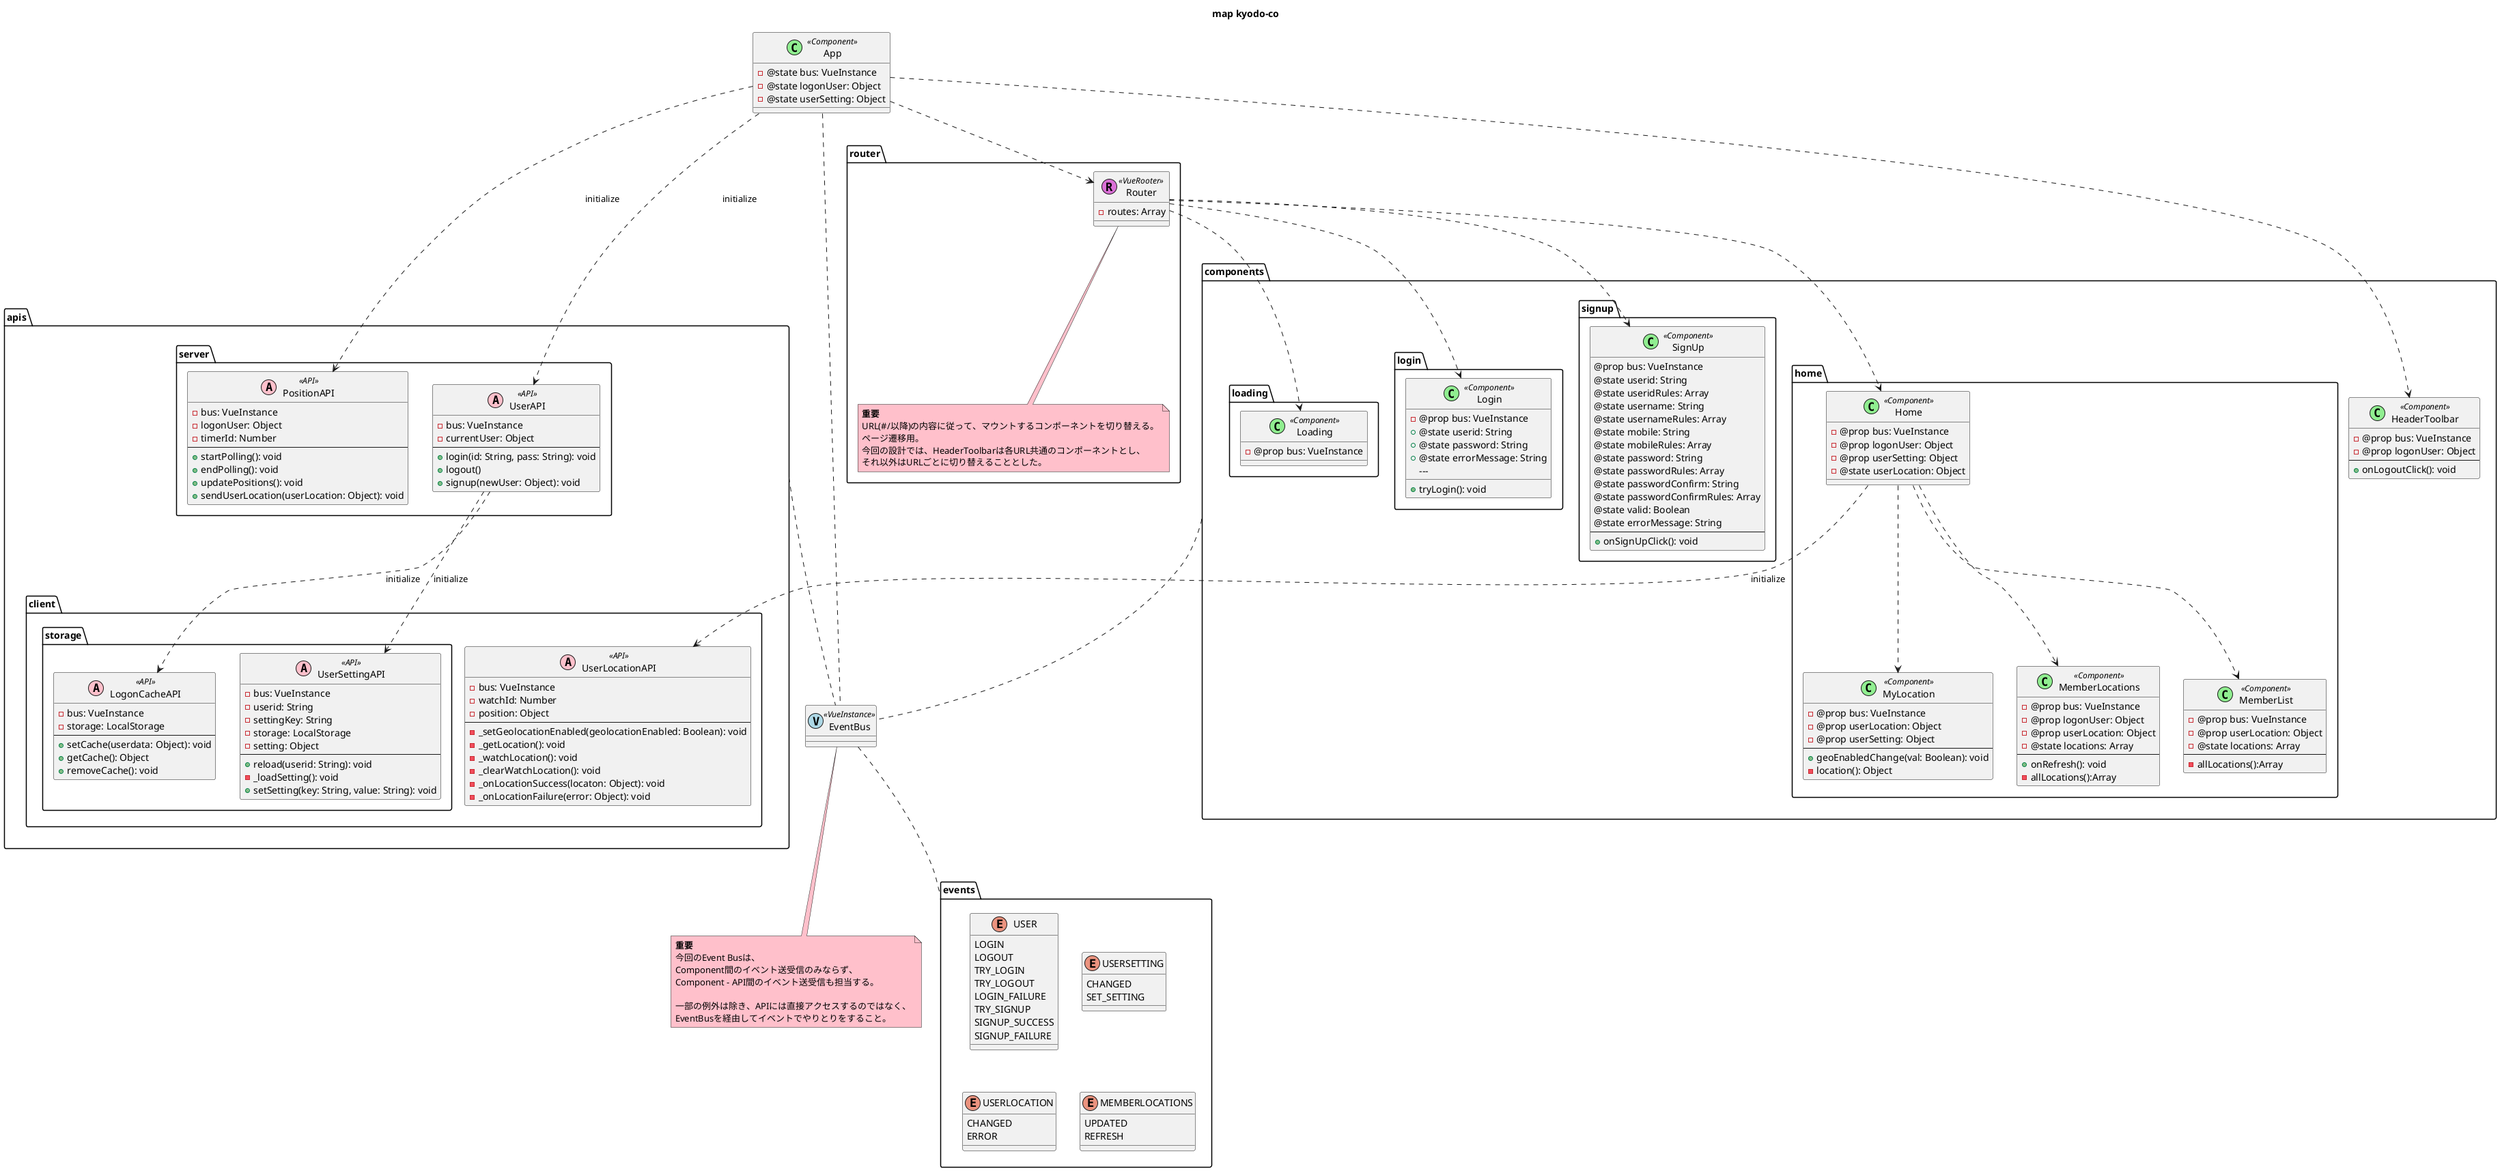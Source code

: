 @startuml
title map kyodo-co
class App <<(C,lightgreen) Component>>{
- @state bus: VueInstance
- @state logonUser: Object
- @state userSetting: Object
 
}

package router{
   class Router<<(R,orchid) VueRooter>>{
      - routes: Array
   }
   note as NoteRouter #pink
   <b>重要</b>
   URL(#/以降)の内容に従って、マウントするコンポーネントを切り替える。
   ページ遷移用。
   今回の設計では、HeaderToolbarは各URL共通のコンポーネントとし、
   それ以外はURLごとに切り替えることとした。
   end note
   
   Router .. NoteRouter
}


package components{
   class HeaderToolbar<<(C,lightgreen) Component>>{
      - @prop bus: VueInstance
      - @prop logonUser: Object
      ---
      + onLogoutClick(): void
   }
   package home{
      class Home<<(C,lightgreen) Component>>{
        - @prop bus: VueInstance
        - @prop logonUser: Object
        - @prop userSetting: Object
        - @state userLocation: Object
      }
      class MyLocation<<(C,lightgreen) Component>>{
         - @prop bus: VueInstance
         - @prop userLocation: Object
         - @prop userSetting: Object
         ----
         + geoEnabledChange(val: Boolean): void
         -  location(): Object
      }
      class  MemberLocations<<(C,lightgreen) Component>>{
          - @prop bus: VueInstance
          - @prop logonUser: Object
          - @prop userLocation: Object
          - @state locations: Array
          ---
          + onRefresh(): void
          - allLocations():Array
      }
      class MemberList<<(C,lightgreen) Component>>{
         - @prop bus: VueInstance
         - @prop userLocation: Object
         - @state locations: Array
         ----
         - allLocations():Array
      }
   }
   package loading{
      class Loading<<(C,lightgreen) Component>>{
           - @prop bus: VueInstance
      }
   }
   package login{
      class Login<<(C,lightgreen) Component>>{
          - @prop bus: VueInstance
          + @state userid: String
          + @state password: String
          + @state errorMessage: String
          --- 
          + tryLogin(): void
      }
   }
   package signup{
       class SignUp<<(C,lightgreen) Component>>{
         @prop bus: VueInstance
         @state userid: String
         @state useridRules: Array
         @state username: String
         @state usernameRules: Array
         @state mobile: String
         @state mobileRules: Array
         @state password: String
         @state passwordRules: Array
         @state passwordConfirm: String
         @state passwordConfirmRules: Array
         @state valid: Boolean
         @state errorMessage: String
         ---
         + onSignUpClick(): void
      }
   }
}

package apis{
   package client{
      class UserLocationAPI<<(A,pink) API>>{
        - bus: VueInstance
        - watchId: Number
        - position: Object
        ---
        - _setGeolocationEnabled(geolocationEnabled: Boolean): void
        - _getLocation(): void
        - _watchLocation(): void
        - _clearWatchLocation(): void
        - _onLocationSuccess(locaton: Object): void
        - _onLocationFailure(error: Object): void
      }
      package storage{
         class LogonCacheAPI<<(A,pink) API>>{
          - bus: VueInstance
          - storage: LocalStorage
          ---
          + setCache(userdata: Object): void
          + getCache(): Object
          + removeCache(): void
         }
         class UserSettingAPI<<(A,pink) API>>{
          - bus: VueInstance
          - userid: String
          - settingKey: String
          - storage: LocalStorage
          - setting: Object
          ---
          + reload(userid: String): void
          - _loadSetting(): void
          + setSetting(key: String, value: String): void
         }
      }
   }
   package server{
      class UserAPI<<(A,pink) API>>{
        - bus: VueInstance
        - currentUser: Object
        ---
        + login(id: String, pass: String): void
        + logout()
        + signup(newUser: Object): void
      }
      class PositionAPI<<(A,pink) API>>{
        - bus: VueInstance
        - logonUser: Object
        - timerId: Number
        ---
        + startPolling(): void
        + endPolling(): void
        + updatePositions(): void
        + sendUserLocation(userLocation: Object): void
      }
   }
}

package events{
   enum USER{
      LOGIN
      LOGOUT
      TRY_LOGIN
      TRY_LOGOUT
      LOGIN_FAILURE
      TRY_SIGNUP
      SIGNUP_SUCCESS
      SIGNUP_FAILURE
   }
   enum USERSETTING{
     CHANGED
     SET_SETTING
   }
   enum USERLOCATION{
      CHANGED
      ERROR
   }
   enum MEMBERLOCATIONS{
      UPDATED
      REFRESH
   }
}

class EventBus<<(V,lightblue) VueInstance>>{

}

note as NoteEventBus#pink
<b>重要</b>
今回のEvent Busは、
Component間のイベント送受信のみならず、
Component - API間のイベント送受信も担当する。

一部の例外は除き、APIには直接アクセスするのではなく、
EventBusを経由してイベントでやりとりをすること。
end note

EventBus .. NoteEventBus

App .down.> HeaderToolbar
App .down.> Router
App ..> UserAPI : initialize
App ..> PositionAPI : initialize
App .down. EventBus

Router .down.> Loading
Router .down.> Login
Router .down.> SignUp
Router .down.> Home

Home .down.> MyLocation
Home .down.> MemberLocations
Home .down.> MemberList
Home ..> UserLocationAPI : initialize


UserAPI ..> UserSettingAPI : initialize
UserAPI ..> LogonCacheAPI : initialize

components .. EventBus
apis .right. EventBus
events .up. EventBus
@enduml